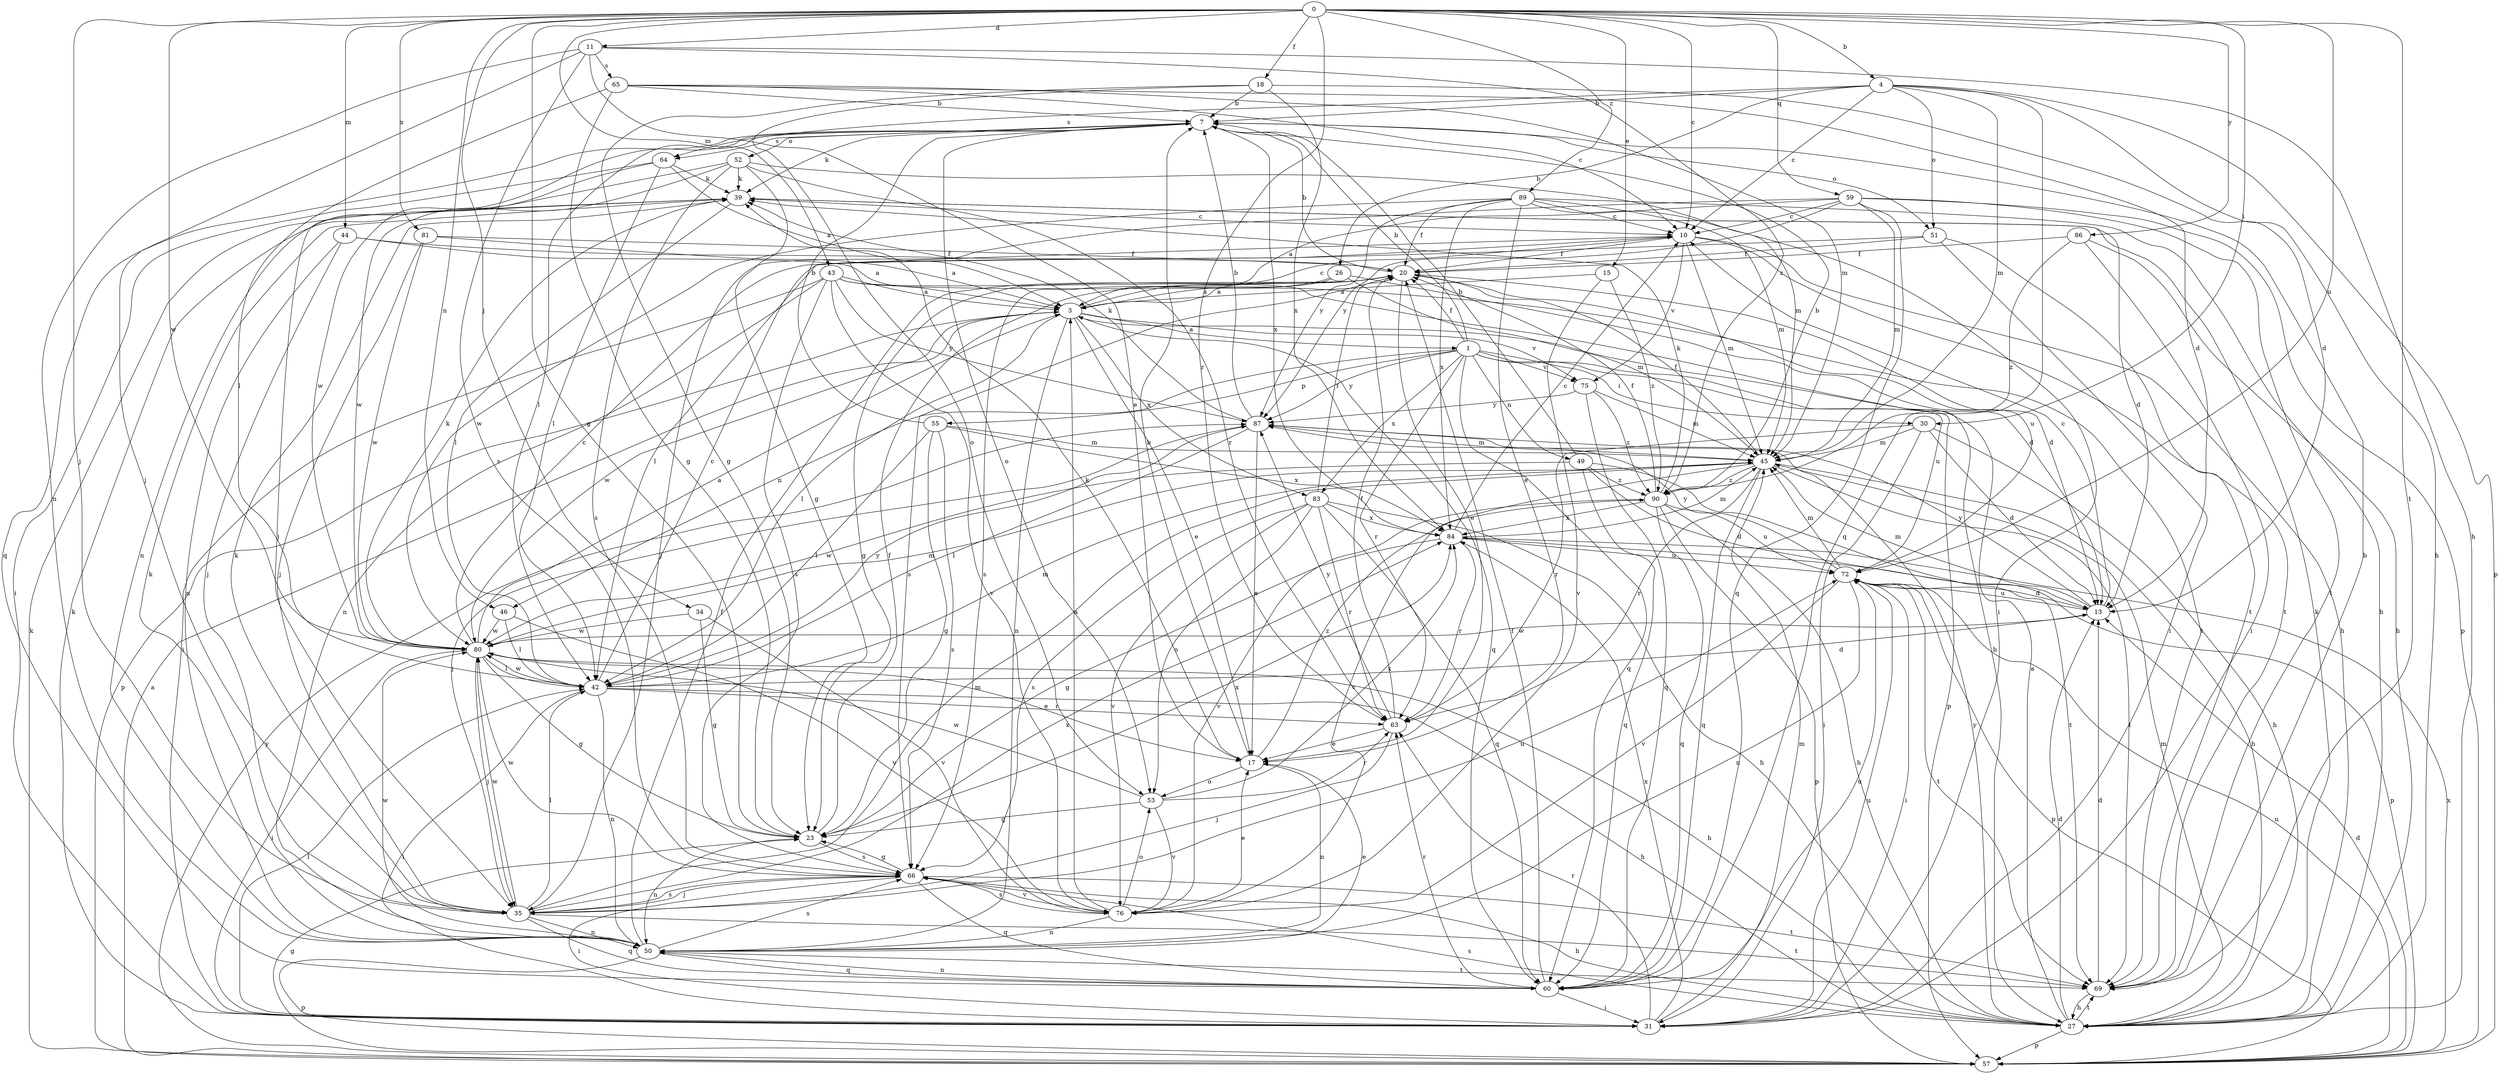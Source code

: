 strict digraph  {
0;
1;
3;
4;
7;
10;
11;
13;
15;
17;
18;
20;
23;
26;
27;
30;
31;
34;
35;
39;
42;
43;
44;
45;
46;
49;
50;
51;
52;
53;
55;
57;
59;
60;
63;
64;
65;
66;
69;
72;
75;
76;
80;
81;
83;
84;
86;
87;
89;
90;
0 -> 4  [label=b];
0 -> 10  [label=c];
0 -> 11  [label=d];
0 -> 15  [label=e];
0 -> 18  [label=f];
0 -> 23  [label=g];
0 -> 30  [label=i];
0 -> 34  [label=j];
0 -> 35  [label=j];
0 -> 43  [label=m];
0 -> 44  [label=m];
0 -> 46  [label=n];
0 -> 59  [label=q];
0 -> 63  [label=r];
0 -> 69  [label=t];
0 -> 72  [label=u];
0 -> 80  [label=w];
0 -> 81  [label=x];
0 -> 86  [label=y];
0 -> 89  [label=z];
1 -> 7  [label=b];
1 -> 20  [label=f];
1 -> 30  [label=i];
1 -> 46  [label=n];
1 -> 49  [label=n];
1 -> 55  [label=p];
1 -> 57  [label=p];
1 -> 60  [label=q];
1 -> 63  [label=r];
1 -> 72  [label=u];
1 -> 75  [label=v];
1 -> 83  [label=x];
1 -> 87  [label=y];
3 -> 1  [label=a];
3 -> 10  [label=c];
3 -> 17  [label=e];
3 -> 42  [label=l];
3 -> 50  [label=n];
3 -> 57  [label=p];
3 -> 60  [label=q];
3 -> 75  [label=v];
3 -> 80  [label=w];
3 -> 83  [label=x];
4 -> 7  [label=b];
4 -> 10  [label=c];
4 -> 26  [label=h];
4 -> 27  [label=h];
4 -> 45  [label=m];
4 -> 51  [label=o];
4 -> 57  [label=p];
4 -> 60  [label=q];
4 -> 64  [label=s];
7 -> 39  [label=k];
7 -> 42  [label=l];
7 -> 51  [label=o];
7 -> 52  [label=o];
7 -> 53  [label=o];
7 -> 60  [label=q];
7 -> 64  [label=s];
7 -> 80  [label=w];
7 -> 84  [label=x];
10 -> 20  [label=f];
10 -> 27  [label=h];
10 -> 45  [label=m];
10 -> 69  [label=t];
10 -> 75  [label=v];
11 -> 17  [label=e];
11 -> 27  [label=h];
11 -> 35  [label=j];
11 -> 50  [label=n];
11 -> 65  [label=s];
11 -> 66  [label=s];
11 -> 90  [label=z];
13 -> 10  [label=c];
13 -> 45  [label=m];
13 -> 72  [label=u];
13 -> 80  [label=w];
13 -> 87  [label=y];
15 -> 3  [label=a];
15 -> 76  [label=v];
15 -> 90  [label=z];
17 -> 7  [label=b];
17 -> 39  [label=k];
17 -> 50  [label=n];
17 -> 53  [label=o];
17 -> 90  [label=z];
18 -> 7  [label=b];
18 -> 13  [label=d];
18 -> 23  [label=g];
18 -> 53  [label=o];
18 -> 84  [label=x];
20 -> 3  [label=a];
20 -> 7  [label=b];
20 -> 13  [label=d];
20 -> 17  [label=e];
20 -> 23  [label=g];
20 -> 66  [label=s];
20 -> 72  [label=u];
23 -> 20  [label=f];
23 -> 50  [label=n];
23 -> 66  [label=s];
23 -> 84  [label=x];
26 -> 3  [label=a];
26 -> 13  [label=d];
26 -> 45  [label=m];
26 -> 66  [label=s];
27 -> 3  [label=a];
27 -> 13  [label=d];
27 -> 39  [label=k];
27 -> 45  [label=m];
27 -> 57  [label=p];
27 -> 66  [label=s];
27 -> 69  [label=t];
27 -> 87  [label=y];
30 -> 13  [label=d];
30 -> 27  [label=h];
30 -> 31  [label=i];
30 -> 45  [label=m];
30 -> 63  [label=r];
31 -> 39  [label=k];
31 -> 42  [label=l];
31 -> 45  [label=m];
31 -> 63  [label=r];
31 -> 72  [label=u];
31 -> 84  [label=x];
34 -> 23  [label=g];
34 -> 76  [label=v];
34 -> 80  [label=w];
35 -> 39  [label=k];
35 -> 42  [label=l];
35 -> 45  [label=m];
35 -> 50  [label=n];
35 -> 60  [label=q];
35 -> 66  [label=s];
35 -> 69  [label=t];
35 -> 72  [label=u];
35 -> 80  [label=w];
35 -> 84  [label=x];
39 -> 10  [label=c];
39 -> 13  [label=d];
39 -> 42  [label=l];
42 -> 10  [label=c];
42 -> 13  [label=d];
42 -> 27  [label=h];
42 -> 31  [label=i];
42 -> 45  [label=m];
42 -> 50  [label=n];
42 -> 63  [label=r];
42 -> 80  [label=w];
42 -> 87  [label=y];
43 -> 3  [label=a];
43 -> 27  [label=h];
43 -> 31  [label=i];
43 -> 50  [label=n];
43 -> 66  [label=s];
43 -> 69  [label=t];
43 -> 76  [label=v];
43 -> 87  [label=y];
44 -> 3  [label=a];
44 -> 20  [label=f];
44 -> 35  [label=j];
44 -> 50  [label=n];
45 -> 20  [label=f];
45 -> 27  [label=h];
45 -> 60  [label=q];
45 -> 63  [label=r];
45 -> 69  [label=t];
45 -> 76  [label=v];
45 -> 90  [label=z];
46 -> 42  [label=l];
46 -> 76  [label=v];
46 -> 80  [label=w];
49 -> 7  [label=b];
49 -> 13  [label=d];
49 -> 60  [label=q];
49 -> 69  [label=t];
49 -> 80  [label=w];
49 -> 90  [label=z];
50 -> 17  [label=e];
50 -> 20  [label=f];
50 -> 39  [label=k];
50 -> 57  [label=p];
50 -> 60  [label=q];
50 -> 66  [label=s];
50 -> 69  [label=t];
50 -> 80  [label=w];
51 -> 20  [label=f];
51 -> 31  [label=i];
51 -> 42  [label=l];
51 -> 69  [label=t];
52 -> 23  [label=g];
52 -> 39  [label=k];
52 -> 45  [label=m];
52 -> 50  [label=n];
52 -> 63  [label=r];
52 -> 66  [label=s];
52 -> 80  [label=w];
53 -> 23  [label=g];
53 -> 63  [label=r];
53 -> 76  [label=v];
53 -> 80  [label=w];
53 -> 84  [label=x];
55 -> 7  [label=b];
55 -> 23  [label=g];
55 -> 42  [label=l];
55 -> 45  [label=m];
55 -> 66  [label=s];
55 -> 84  [label=x];
57 -> 3  [label=a];
57 -> 13  [label=d];
57 -> 23  [label=g];
57 -> 39  [label=k];
57 -> 72  [label=u];
57 -> 84  [label=x];
57 -> 87  [label=y];
59 -> 3  [label=a];
59 -> 10  [label=c];
59 -> 35  [label=j];
59 -> 45  [label=m];
59 -> 57  [label=p];
59 -> 60  [label=q];
59 -> 69  [label=t];
59 -> 87  [label=y];
60 -> 20  [label=f];
60 -> 31  [label=i];
60 -> 50  [label=n];
60 -> 63  [label=r];
60 -> 72  [label=u];
63 -> 17  [label=e];
63 -> 20  [label=f];
63 -> 35  [label=j];
63 -> 87  [label=y];
64 -> 3  [label=a];
64 -> 31  [label=i];
64 -> 35  [label=j];
64 -> 39  [label=k];
64 -> 42  [label=l];
65 -> 7  [label=b];
65 -> 10  [label=c];
65 -> 13  [label=d];
65 -> 23  [label=g];
65 -> 42  [label=l];
65 -> 45  [label=m];
66 -> 23  [label=g];
66 -> 27  [label=h];
66 -> 31  [label=i];
66 -> 35  [label=j];
66 -> 60  [label=q];
66 -> 69  [label=t];
66 -> 76  [label=v];
66 -> 80  [label=w];
69 -> 7  [label=b];
69 -> 13  [label=d];
69 -> 27  [label=h];
72 -> 13  [label=d];
72 -> 31  [label=i];
72 -> 45  [label=m];
72 -> 50  [label=n];
72 -> 57  [label=p];
72 -> 69  [label=t];
72 -> 76  [label=v];
72 -> 87  [label=y];
75 -> 45  [label=m];
75 -> 60  [label=q];
75 -> 87  [label=y];
75 -> 90  [label=z];
76 -> 3  [label=a];
76 -> 17  [label=e];
76 -> 50  [label=n];
76 -> 53  [label=o];
76 -> 66  [label=s];
80 -> 3  [label=a];
80 -> 10  [label=c];
80 -> 17  [label=e];
80 -> 23  [label=g];
80 -> 27  [label=h];
80 -> 31  [label=i];
80 -> 35  [label=j];
80 -> 39  [label=k];
80 -> 42  [label=l];
80 -> 45  [label=m];
81 -> 3  [label=a];
81 -> 20  [label=f];
81 -> 35  [label=j];
81 -> 80  [label=w];
83 -> 20  [label=f];
83 -> 27  [label=h];
83 -> 53  [label=o];
83 -> 60  [label=q];
83 -> 63  [label=r];
83 -> 66  [label=s];
83 -> 76  [label=v];
83 -> 84  [label=x];
84 -> 10  [label=c];
84 -> 23  [label=g];
84 -> 45  [label=m];
84 -> 57  [label=p];
84 -> 63  [label=r];
84 -> 72  [label=u];
86 -> 20  [label=f];
86 -> 27  [label=h];
86 -> 31  [label=i];
86 -> 90  [label=z];
87 -> 7  [label=b];
87 -> 17  [label=e];
87 -> 35  [label=j];
87 -> 39  [label=k];
87 -> 42  [label=l];
87 -> 45  [label=m];
89 -> 10  [label=c];
89 -> 17  [label=e];
89 -> 20  [label=f];
89 -> 27  [label=h];
89 -> 31  [label=i];
89 -> 45  [label=m];
89 -> 80  [label=w];
89 -> 84  [label=x];
89 -> 87  [label=y];
90 -> 7  [label=b];
90 -> 20  [label=f];
90 -> 27  [label=h];
90 -> 39  [label=k];
90 -> 57  [label=p];
90 -> 60  [label=q];
90 -> 72  [label=u];
90 -> 76  [label=v];
90 -> 84  [label=x];
}
